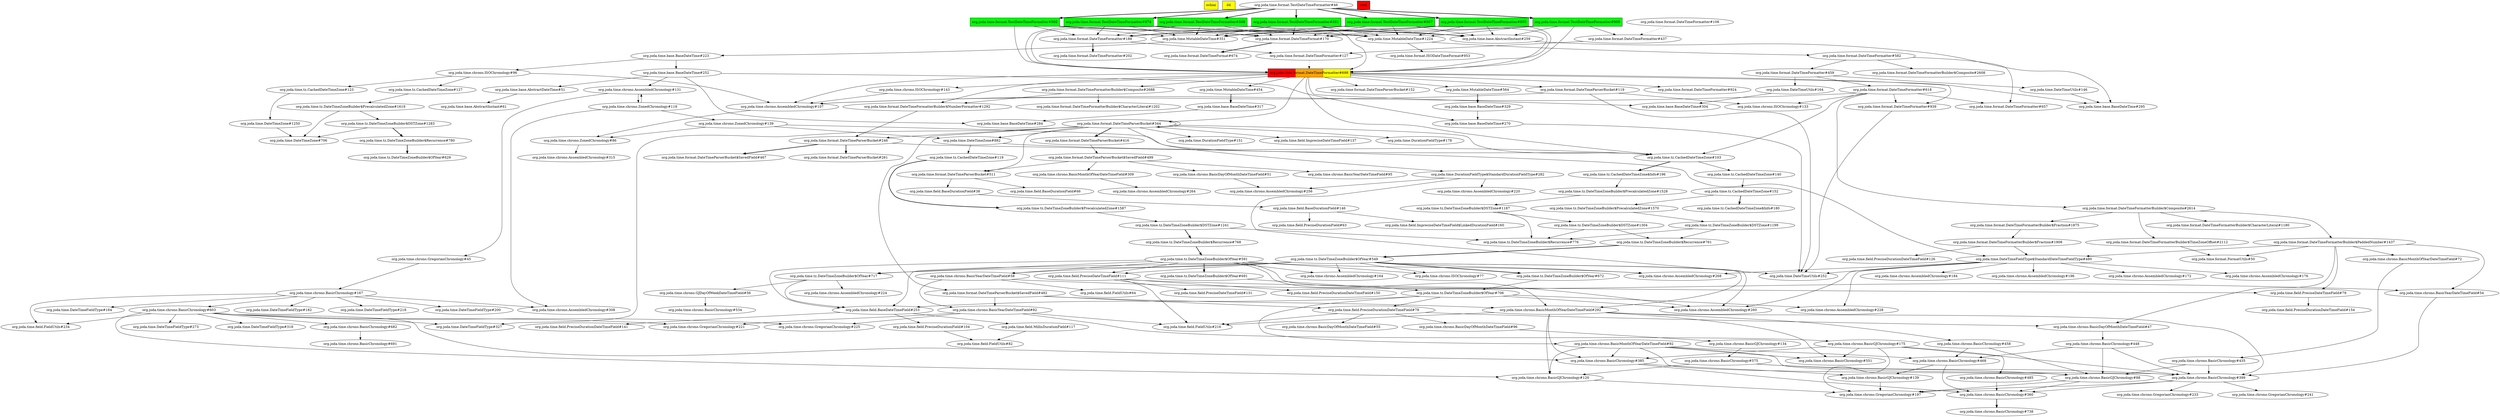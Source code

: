 digraph enhanced {
	"ochiai" [style=striped shape=box fillcolor="yellow"];
	"d4" [style=striped shape=box fillcolor="yellow"];
	"org.joda.time.format.TestDateTimeFormatter#888" [style=striped shape=box fillcolor="green"];
	"org.joda.time.format.TestDateTimeFormatter#867" [style=striped shape=box fillcolor="green"];
	"org.joda.time.format.TestDateTimeFormatter#902" [style=striped shape=box fillcolor="green"];
	"real" [style=striped shape=box fillcolor="red"];
	"org.joda.time.format.TestDateTimeFormatter#881" [style=striped shape=box fillcolor="green"];
	"org.joda.time.format.TestDateTimeFormatter#909" [style=striped shape=box fillcolor="green"];
	"org.joda.time.format.TestDateTimeFormatter#895" [style=striped shape=box fillcolor="green"];
	"org.joda.time.format.DateTimeFormatter#698" [style=striped shape=box fillcolor="red:orange:yellow"];
	"org.joda.time.format.TestDateTimeFormatter#874" [style=striped shape=box fillcolor="green"];
	"org.joda.time.format.DateTimeFormatter#698" -> "org.joda.time.chrono.ISOChronology#143";
	"org.joda.time.tz.DateTimeZoneBuilder$OfYear#591" -> "org.joda.time.chrono.ISOChronology#77";
	"org.joda.time.tz.DateTimeZoneBuilder$OfYear#549" -> "org.joda.time.chrono.ISOChronology#77";
	"org.joda.time.chrono.GJDayOfWeekDateTimeField#56" -> "org.joda.time.chrono.BasicChronology#534";
	"org.joda.time.base.BaseDateTime#223" -> "org.joda.time.base.BaseDateTime#252";
	"org.joda.time.tz.DateTimeZoneBuilder$PrecalculatedZone#1619" -> "org.joda.time.tz.DateTimeZoneBuilder$DSTZone#1283";
	"org.joda.time.format.DateTimeFormatterBuilder$Composite#2688" -> "org.joda.time.format.DateTimeFormatterBuilder$NumberFormatter#1292";
	"org.joda.time.format.DateTimeFormatter#698" -> "org.joda.time.format.DateTimeFormatterBuilder$NumberFormatter#1292";
	"org.joda.time.chrono.AssembledChronology#131" -> "org.joda.time.chrono.GregorianChronology#45";
	"org.joda.time.tz.DateTimeZoneBuilder$OfYear#549" -> "org.joda.time.tz.DateTimeZoneBuilder$OfYear#672" [style=bold];
	"org.joda.time.format.TestDateTimeFormatter#888" -> "org.joda.time.MutableDateTime#351";
	"org.joda.time.format.TestDateTimeFormatter#867" -> "org.joda.time.MutableDateTime#351";
	"org.joda.time.format.TestDateTimeFormatter#902" -> "org.joda.time.MutableDateTime#351";
	"org.joda.time.format.TestDateTimeFormatter#881" -> "org.joda.time.MutableDateTime#351";
	"org.joda.time.format.TestDateTimeFormatter#909" -> "org.joda.time.MutableDateTime#351";
	"org.joda.time.format.TestDateTimeFormatter#895" -> "org.joda.time.MutableDateTime#351";
	"org.joda.time.format.TestDateTimeFormatter#874" -> "org.joda.time.MutableDateTime#351";
	"org.joda.time.tz.DateTimeZoneBuilder$OfYear#672" -> "org.joda.time.tz.DateTimeZoneBuilder$OfYear#706";
	"org.joda.time.tz.DateTimeZoneBuilder$OfYear#691" -> "org.joda.time.tz.DateTimeZoneBuilder$OfYear#706";
	"org.joda.time.format.DateTimeFormatterBuilder$Composite#2614" -> "org.joda.time.format.DateTimeFormatterBuilder$Fraction#1875";
	"org.joda.time.tz.DateTimeZoneBuilder$Recurrence#761" -> "org.joda.time.tz.DateTimeZoneBuilder$OfYear#549" [style=bold];
	"org.joda.time.base.BaseDateTime#252" -> "org.joda.time.base.AbstractDateTime#51";
	"org.joda.time.tz.DateTimeZoneBuilder$DSTZone#1283" -> "org.joda.time.tz.DateTimeZoneBuilder$Recurrence#780" [style=bold];
	"org.joda.time.field.PreciseDurationDateTimeField#78" -> "org.joda.time.field.FieldUtils#216";
	"org.joda.time.chrono.BasicMonthOfYearDateTimeField#292" -> "org.joda.time.field.FieldUtils#216";
	"org.joda.time.chrono.BasicYearDateTimeField#82" -> "org.joda.time.field.FieldUtils#216";
	"org.joda.time.field.PreciseDateTimeField#111" -> "org.joda.time.field.FieldUtils#216";
	"org.joda.time.DurationFieldType$StandardDurationFieldType#282" -> "org.joda.time.chrono.AssembledChronology#256";
	"org.joda.time.chrono.BasicDayOfMonthDateTimeField#51" -> "org.joda.time.chrono.AssembledChronology#256";
	"org.joda.time.chrono.BasicChronology#167" -> "org.joda.time.DateTimeFieldType#218";
	"org.joda.time.format.DateTimeFormatter#108" -> "org.joda.time.format.DateTimeFormatter#437" [style=dotted];
	"org.joda.time.format.TestDateTimeFormatter#909" -> "org.joda.time.format.DateTimeFormatter#437";
	"org.joda.time.field.BaseDateTimeField#253" -> "org.joda.time.field.PreciseDurationDateTimeField#141";
	"org.joda.time.chrono.ZonedChronology#119" -> "org.joda.time.chrono.AssembledChronology#131";
	"org.joda.time.base.BaseDateTime#252" -> "org.joda.time.chrono.AssembledChronology#131";
	"org.joda.time.chrono.ZonedChronology#139" -> "org.joda.time.DateTimeZone#882";
	"org.joda.time.format.DateTimeParserBucket#344" -> "org.joda.time.DateTimeZone#882";
	"org.joda.time.tz.DateTimeZoneBuilder$OfYear#706" -> "org.joda.time.field.PreciseDurationDateTimeField#78";
	"org.joda.time.format.DateTimeParserBucket$SavedField#482" -> "org.joda.time.field.PreciseDurationDateTimeField#78";
	"org.joda.time.format.DateTimeFormatterBuilder$Composite#2614" -> "org.joda.time.format.DateTimeFormatterBuilder$CharacterLiteral#1180";
	"org.joda.time.format.DateTimeParserBucket#344" -> "org.joda.time.DurationFieldType#178";
	"org.joda.time.chrono.BasicGJChronology#88" -> "org.joda.time.chrono.BasicChronology#360";
	"org.joda.time.chrono.BasicChronology#385" -> "org.joda.time.chrono.BasicChronology#360";
	"org.joda.time.chrono.BasicChronology#468" -> "org.joda.time.chrono.BasicChronology#360";
	"org.joda.time.chrono.BasicChronology#485" -> "org.joda.time.chrono.BasicChronology#360";
	"org.joda.time.chrono.BasicChronology#399" -> "org.joda.time.chrono.BasicChronology#360";
	"org.joda.time.chrono.BasicChronology#167" -> "org.joda.time.DateTimeFieldType#200";
	"org.joda.time.chrono.ZonedChronology#119" -> "org.joda.time.chrono.AssembledChronology#308";
	"org.joda.time.chrono.BasicChronology#167" -> "org.joda.time.chrono.AssembledChronology#308";
	"org.joda.time.chrono.ZonedChronology#139" -> "org.joda.time.chrono.ZonedChronology#86";
	"org.joda.time.chrono.AssembledChronology#107" -> "org.joda.time.chrono.ZonedChronology#86";
	"org.joda.time.chrono.AssembledChronology#131" -> "org.joda.time.chrono.ZonedChronology#119";
	"org.joda.time.chrono.ZonedChronology#139" -> "org.joda.time.tz.CachedDateTimeZone#103";
	"org.joda.time.format.DateTimeParserBucket#344" -> "org.joda.time.tz.CachedDateTimeZone#103";
	"org.joda.time.format.DateTimeFormatter#618" -> "org.joda.time.tz.CachedDateTimeZone#103";
	"org.joda.time.DateTimeZone#882" -> "org.joda.time.tz.CachedDateTimeZone#103";
	"org.joda.time.format.DateTimeFormatter#698" -> "org.joda.time.tz.CachedDateTimeZone#103";
	"org.joda.time.chrono.BasicChronology#603" -> "org.joda.time.DateTimeFieldType#327";
	"org.joda.time.format.DateTimeParserBucket#344" -> "org.joda.time.DateTimeFieldType#327";
	"org.joda.time.field.PreciseDurationDateTimeField#78" -> "org.joda.time.chrono.BasicDayOfMonthDateTimeField#55";
	"org.joda.time.base.AbstractDateTime#51" -> "org.joda.time.base.AbstractInstant#61";
	"org.joda.time.chrono.BasicGJChronology#175" -> "org.joda.time.chrono.BasicChronology#485";
	"org.joda.time.chrono.BasicChronology#167" -> "org.joda.time.DateTimeFieldType#164";
	"org.joda.time.tz.DateTimeZoneBuilder$OfYear#591" -> "org.joda.time.tz.DateTimeZoneBuilder$OfYear#717";
	"org.joda.time.tz.DateTimeZoneBuilder$OfYear#549" -> "org.joda.time.tz.DateTimeZoneBuilder$OfYear#717";
	"org.joda.time.format.DateTimeFormatterBuilder$PaddedNumber#1437" -> "org.joda.time.DateTimeFieldType$StandardDateTimeFieldType#480";
	"org.joda.time.format.DateTimeFormatterBuilder$Fraction#1908" -> "org.joda.time.DateTimeFieldType$StandardDateTimeFieldType#480";
	"org.joda.time.format.DateTimeParserBucket#246" -> "org.joda.time.DateTimeFieldType$StandardDateTimeFieldType#480";
	"org.joda.time.field.PreciseDateTimeField#111" -> "org.joda.time.field.PreciseDateTimeField#131";
	"org.joda.time.DateTimeFieldType$StandardDateTimeFieldType#480" -> "org.joda.time.chrono.AssembledChronology#260";
	"org.joda.time.tz.DateTimeZoneBuilder$OfYear#706" -> "org.joda.time.chrono.AssembledChronology#260";
	"org.joda.time.tz.DateTimeZoneBuilder$OfYear#591" -> "org.joda.time.chrono.AssembledChronology#260";
	"org.joda.time.tz.DateTimeZoneBuilder$OfYear#549" -> "org.joda.time.chrono.AssembledChronology#260";
	"org.joda.time.tz.CachedDateTimeZone#103" -> "org.joda.time.tz.CachedDateTimeZone$Info#196" [style=bold];
	"org.joda.time.format.DateTimeParserBucket$SavedField#482" -> "org.joda.time.chrono.BasicYearDateTimeField#82";
	"org.joda.time.chrono.BasicYearDateTimeField#58" -> "org.joda.time.chrono.BasicYearDateTimeField#82";
	"org.joda.time.DateTimeFieldType$StandardDateTimeFieldType#480" -> "org.joda.time.chrono.AssembledChronology#268";
	"org.joda.time.tz.DateTimeZoneBuilder$OfYear#591" -> "org.joda.time.chrono.AssembledChronology#268";
	"org.joda.time.tz.DateTimeZoneBuilder$OfYear#549" -> "org.joda.time.chrono.AssembledChronology#268";
	"org.joda.time.format.DateTimeParserBucket$SavedField#499" -> "org.joda.time.chrono.BasicDayOfMonthDateTimeField#51";
	"org.joda.time.chrono.BasicMonthOfYearDateTimeField#309" -> "org.joda.time.chrono.AssembledChronology#264";
	"org.joda.time.tz.DateTimeZoneBuilder$DSTZone#1241" -> "org.joda.time.tz.DateTimeZoneBuilder$Recurrence#776";
	"org.joda.time.tz.DateTimeZoneBuilder$DSTZone#1199" -> "org.joda.time.tz.DateTimeZoneBuilder$Recurrence#776";
	"org.joda.time.tz.DateTimeZoneBuilder$DSTZone#1187" -> "org.joda.time.tz.DateTimeZoneBuilder$Recurrence#776";
	"org.joda.time.tz.DateTimeZoneBuilder$DSTZone#1304" -> "org.joda.time.tz.DateTimeZoneBuilder$Recurrence#776";
	"org.joda.time.format.DateTimeFormatter#188" -> "org.joda.time.format.DateTimeFormatter#202" [style=bold];
	"org.joda.time.MutableDateTime#1224" -> "org.joda.time.format.ISODateTimeFormat#953";
	"org.joda.time.tz.CachedDateTimeZone#127" -> "org.joda.time.tz.DateTimeZoneBuilder$PrecalculatedZone#1619";
	"org.joda.time.field.PreciseDurationDateTimeField#78" -> "org.joda.time.chrono.BasicDayOfMonthDateTimeField#47";
	"org.joda.time.format.DateTimeFormatterBuilder$PaddedNumber#1437" -> "org.joda.time.chrono.BasicDayOfMonthDateTimeField#47";
	"org.joda.time.chrono.BasicYearDateTimeField#82" -> "org.joda.time.chrono.BasicGJChronology#175";
	"org.joda.time.format.DateTimeFormatterBuilder$Fraction#1908" -> "org.joda.time.field.PreciseDurationDateTimeField#126";
	"org.joda.time.format.DateTimeFormatter#459" -> "org.joda.time.format.DateTimeFormatter#618";
	"org.joda.time.chrono.BasicMonthOfYearDateTimeField#72" -> "org.joda.time.chrono.BasicChronology#435";
	"org.joda.time.DateTimeZone#882" -> "org.joda.time.tz.CachedDateTimeZone#119";
	"org.joda.time.chrono.BasicMonthOfYearDateTimeField#292" -> "org.joda.time.chrono.BasicChronology#551";
	"org.joda.time.chrono.BasicGJChronology#175" -> "org.joda.time.chrono.BasicChronology#551";
	"org.joda.time.chrono.BasicMonthOfYearDateTimeField#92" -> "org.joda.time.chrono.BasicChronology#551";
	"org.joda.time.format.DateTimeFormatter#698" -> "org.joda.time.format.DateTimeParserBucket#152";
	"org.joda.time.chrono.BasicMonthOfYearDateTimeField#292" -> "org.joda.time.chrono.BasicChronology#399";
	"org.joda.time.chrono.BasicGJChronology#175" -> "org.joda.time.chrono.BasicChronology#399";
	"org.joda.time.chrono.BasicMonthOfYearDateTimeField#92" -> "org.joda.time.chrono.BasicChronology#399";
	"org.joda.time.chrono.BasicYearDateTimeField#54" -> "org.joda.time.chrono.BasicChronology#399";
	"org.joda.time.chrono.BasicChronology#435" -> "org.joda.time.chrono.BasicChronology#399";
	"org.joda.time.chrono.BasicChronology#448" -> "org.joda.time.chrono.BasicChronology#399";
	"org.joda.time.chrono.BasicChronology#575" -> "org.joda.time.chrono.BasicChronology#399";
	"org.joda.time.tz.CachedDateTimeZone#152" -> "org.joda.time.tz.DateTimeZoneBuilder$PrecalculatedZone#1570";
	"org.joda.time.format.TestDateTimeFormatter#46" -> "org.joda.time.format.TestDateTimeFormatter#867" [style=bold];
	"org.joda.time.chrono.BasicChronology#603" -> "org.joda.time.field.FieldUtils#234";
	"org.joda.time.chrono.BasicChronology#167" -> "org.joda.time.field.FieldUtils#234";
	"org.joda.time.format.DateTimeParserBucket$SavedField#499" -> "org.joda.time.chrono.BasicYearDateTimeField#95";
	"org.joda.time.format.TestDateTimeFormatter#46" -> "org.joda.time.format.TestDateTimeFormatter#902" [style=bold];
	"org.joda.time.format.DateTimeParserBucket#511" -> "org.joda.time.field.BaseDurationField#66";
	"org.joda.time.format.DateTimeParserBucket#246" -> "org.joda.time.format.DateTimeParserBucket$SavedField#467" [style=bold];
	"org.joda.time.format.DateTimeFormatter#582" -> "org.joda.time.format.DateTimeFormatter#459";
	"org.joda.time.base.BaseDateTime#223" -> "org.joda.time.chrono.ISOChronology#96";
	"org.joda.time.tz.DateTimeZoneBuilder$DSTZone#1187" -> "org.joda.time.tz.DateTimeZoneBuilder$DSTZone#1304";
	"org.joda.time.format.DateTimeFormatterBuilder$PaddedNumber#1437" -> "org.joda.time.field.PreciseDateTimeField#79";
	"org.joda.time.field.PreciseDateTimeField#111" -> "org.joda.time.field.PreciseDateTimeField#79";
	"org.joda.time.DateTimeFieldType$StandardDateTimeFieldType#480" -> "org.joda.time.chrono.AssembledChronology#196";
	"org.joda.time.format.TestDateTimeFormatter#888" -> "org.joda.time.format.DateTimeFormatter#698";
	"org.joda.time.format.TestDateTimeFormatter#867" -> "org.joda.time.format.DateTimeFormatter#698";
	"org.joda.time.format.TestDateTimeFormatter#902" -> "org.joda.time.format.DateTimeFormatter#698";
	"org.joda.time.format.TestDateTimeFormatter#881" -> "org.joda.time.format.DateTimeFormatter#698";
	"org.joda.time.format.DateTimeFormatter#127" -> "org.joda.time.format.DateTimeFormatter#698" [style=dotted];
	"org.joda.time.format.TestDateTimeFormatter#909" -> "org.joda.time.format.DateTimeFormatter#698";
	"org.joda.time.format.TestDateTimeFormatter#895" -> "org.joda.time.format.DateTimeFormatter#698";
	"org.joda.time.format.TestDateTimeFormatter#874" -> "org.joda.time.format.DateTimeFormatter#698";
	"org.joda.time.chrono.ISOChronology#96" -> "org.joda.time.tz.CachedDateTimeZone#123";
	"org.joda.time.format.DateTimeFormatter#618" -> "org.joda.time.chrono.ISOChronology#133";
	"org.joda.time.format.DateTimeParserBucket#119" -> "org.joda.time.chrono.ISOChronology#133";
	"org.joda.time.format.DateTimeFormatter#582" -> "org.joda.time.format.DateTimeFormatterBuilder$Composite#2608";
	"org.joda.time.chrono.BasicMonthOfYearDateTimeField#292" -> "org.joda.time.chrono.BasicChronology#385";
	"org.joda.time.chrono.BasicChronology#603" -> "org.joda.time.chrono.BasicChronology#385";
	"org.joda.time.chrono.BasicGJChronology#175" -> "org.joda.time.chrono.BasicChronology#385";
	"org.joda.time.chrono.BasicMonthOfYearDateTimeField#92" -> "org.joda.time.chrono.BasicChronology#385";
	"org.joda.time.chrono.ISOChronology#96" -> "org.joda.time.tz.CachedDateTimeZone#127";
	"org.joda.time.format.TestDateTimeFormatter#888" -> "org.joda.time.MutableDateTime#1224";
	"org.joda.time.format.TestDateTimeFormatter#867" -> "org.joda.time.MutableDateTime#1224";
	"org.joda.time.format.TestDateTimeFormatter#902" -> "org.joda.time.MutableDateTime#1224";
	"org.joda.time.format.TestDateTimeFormatter#881" -> "org.joda.time.MutableDateTime#1224";
	"org.joda.time.format.TestDateTimeFormatter#909" -> "org.joda.time.MutableDateTime#1224";
	"org.joda.time.format.TestDateTimeFormatter#895" -> "org.joda.time.MutableDateTime#1224";
	"org.joda.time.format.TestDateTimeFormatter#874" -> "org.joda.time.MutableDateTime#1224";
	"org.joda.time.MutableDateTime#351" -> "org.joda.time.base.BaseDateTime#223";
	"org.joda.time.format.DateTimeFormat#170" -> "org.joda.time.format.DateTimeFormat#674" [style=bold];
	"org.joda.time.format.DateTimeFormatter#698" -> "org.joda.time.format.DateTimeFormatterBuilder$Composite#2688";
	"org.joda.time.tz.DateTimeZoneBuilder$PrecalculatedZone#1619" -> "org.joda.time.DateTimeZone#706";
	"org.joda.time.DateTimeZone#1250" -> "org.joda.time.DateTimeZone#706";
	"org.joda.time.tz.DateTimeZoneBuilder$DSTZone#1283" -> "org.joda.time.DateTimeZone#706";
	"org.joda.time.chrono.BasicChronology#167" -> "org.joda.time.DateTimeFieldType#182";
	"org.joda.time.format.DateTimeParserBucket#246" -> "org.joda.time.format.DateTimeParserBucket#261" [style=bold];
	"org.joda.time.format.TestDateTimeFormatter#888" -> "org.joda.time.format.DateTimeFormatter#188";
	"org.joda.time.format.TestDateTimeFormatter#867" -> "org.joda.time.format.DateTimeFormatter#188";
	"org.joda.time.format.TestDateTimeFormatter#902" -> "org.joda.time.format.DateTimeFormatter#188";
	"org.joda.time.format.TestDateTimeFormatter#881" -> "org.joda.time.format.DateTimeFormatter#188";
	"org.joda.time.format.TestDateTimeFormatter#895" -> "org.joda.time.format.DateTimeFormatter#188";
	"org.joda.time.format.TestDateTimeFormatter#874" -> "org.joda.time.format.DateTimeFormatter#188";
	"org.joda.time.MutableDateTime#1224" -> "org.joda.time.format.DateTimeFormatter#582";
	"org.joda.time.field.BaseDateTimeField#253" -> "org.joda.time.field.MillisDurationField#117";
	"org.joda.time.format.DateTimeFormatterBuilder$PaddedNumber#1437" -> "org.joda.time.chrono.BasicMonthOfYearDateTimeField#72";
	"org.joda.time.format.DateTimeParserBucket#344" -> "org.joda.time.DurationFieldType#151";
	"org.joda.time.format.DateTimeParserBucket#344" -> "org.joda.time.DurationFieldType$StandardDurationFieldType#282";
	"org.joda.time.tz.DateTimeZoneBuilder$Recurrence#768" -> "org.joda.time.tz.DateTimeZoneBuilder$OfYear#591" [style=bold];
	"org.joda.time.chrono.BasicChronology#399" -> "org.joda.time.chrono.GregorianChronology#233";
	"org.joda.time.format.TestDateTimeFormatter#888" -> "org.joda.time.base.AbstractInstant#259";
	"org.joda.time.format.TestDateTimeFormatter#867" -> "org.joda.time.base.AbstractInstant#259";
	"org.joda.time.format.TestDateTimeFormatter#902" -> "org.joda.time.base.AbstractInstant#259";
	"org.joda.time.format.TestDateTimeFormatter#881" -> "org.joda.time.base.AbstractInstant#259";
	"org.joda.time.format.TestDateTimeFormatter#909" -> "org.joda.time.base.AbstractInstant#259";
	"org.joda.time.format.TestDateTimeFormatter#895" -> "org.joda.time.base.AbstractInstant#259";
	"org.joda.time.format.TestDateTimeFormatter#874" -> "org.joda.time.base.AbstractInstant#259";
	"org.joda.time.chrono.BasicChronology#682" -> "org.joda.time.chrono.BasicChronology#691";
	"org.joda.time.tz.DateTimeZoneBuilder$PrecalculatedZone#1587" -> "org.joda.time.tz.DateTimeZoneBuilder$DSTZone#1241";
	"org.joda.time.format.DateTimeFormatter#618" -> "org.joda.time.format.DateTimeFormatterBuilder$Composite#2614";
	"org.joda.time.chrono.BasicMonthOfYearDateTimeField#292" -> "org.joda.time.chrono.BasicChronology#458";
	"org.joda.time.base.AbstractInstant#259" -> "org.joda.time.base.BaseDateTime#295";
	"org.joda.time.DateTimeUtils#146" -> "org.joda.time.base.BaseDateTime#295";
	"org.joda.time.format.DateTimeFormatter#698" -> "org.joda.time.base.BaseDateTime#295";
	"org.joda.time.chrono.BasicGJChronology#134" -> "org.joda.time.chrono.BasicChronology#575";
	"org.joda.time.tz.DateTimeZoneBuilder$Recurrence#780" -> "org.joda.time.tz.DateTimeZoneBuilder$OfYear#629" [style=bold];
	"org.joda.time.DateTimeFieldType$StandardDateTimeFieldType#480" -> "org.joda.time.chrono.AssembledChronology#172";
	"org.joda.time.field.BaseDurationField#146" -> "org.joda.time.field.ImpreciseDateTimeField$LinkedDurationField#160";
	"org.joda.time.format.TestDateTimeFormatter#46" -> "org.joda.time.format.TestDateTimeFormatter#888" [style=bold];
	"org.joda.time.format.DateTimeParserBucket#344" -> "org.joda.time.format.DateTimeParserBucket$SavedField#482";
	"org.joda.time.chrono.BasicChronology#360" -> "org.joda.time.chrono.BasicChronology#738" [style=bold];
	"org.joda.time.tz.CachedDateTimeZone#123" -> "org.joda.time.DateTimeZone#1250";
	"org.joda.time.format.DateTimeParserBucket#344" -> "org.joda.time.format.DateTimeParserBucket#416" [style=bold];
	"org.joda.time.format.TestDateTimeFormatter#46" -> "org.joda.time.format.TestDateTimeFormatter#881" [style=bold];
	"org.joda.time.format.DateTimeFormatterBuilder$Composite#2614" -> "org.joda.time.format.DateTimeFormatterBuilder$TimeZoneOffset#2112";
	"org.joda.time.DateTimeFieldType$StandardDateTimeFieldType#480" -> "org.joda.time.chrono.AssembledChronology#176";
	"org.joda.time.tz.CachedDateTimeZone#103" -> "org.joda.time.tz.CachedDateTimeZone#140";
	"org.joda.time.MutableDateTime#564" -> "org.joda.time.base.BaseDateTime#329" [style=bold];
	"org.joda.time.chrono.BasicChronology#399" -> "org.joda.time.chrono.GregorianChronology#241";
	"org.joda.time.chrono.BasicMonthOfYearDateTimeField#92" -> "org.joda.time.chrono.BasicGJChronology#88";
	"org.joda.time.chrono.BasicChronology#435" -> "org.joda.time.chrono.BasicGJChronology#88";
	"org.joda.time.chrono.BasicChronology#458" -> "org.joda.time.chrono.BasicGJChronology#88";
	"org.joda.time.chrono.BasicChronology#448" -> "org.joda.time.chrono.BasicGJChronology#88";
	"org.joda.time.chrono.BasicChronology#575" -> "org.joda.time.chrono.BasicGJChronology#88";
	"org.joda.time.tz.DateTimeZoneBuilder$OfYear#591" -> "org.joda.time.chrono.BasicMonthOfYearDateTimeField#292";
	"org.joda.time.format.DateTimeParserBucket$SavedField#482" -> "org.joda.time.chrono.BasicMonthOfYearDateTimeField#292";
	"org.joda.time.tz.DateTimeZoneBuilder$OfYear#549" -> "org.joda.time.chrono.BasicMonthOfYearDateTimeField#292";
	"org.joda.time.chrono.BasicChronology#603" -> "org.joda.time.chrono.GregorianChronology#221";
	"org.joda.time.chrono.BasicYearDateTimeField#82" -> "org.joda.time.chrono.GregorianChronology#221";
	"org.joda.time.format.TestDateTimeFormatter#888" -> "org.joda.time.format.DateTimeFormat#170";
	"org.joda.time.format.TestDateTimeFormatter#867" -> "org.joda.time.format.DateTimeFormat#170";
	"org.joda.time.format.TestDateTimeFormatter#902" -> "org.joda.time.format.DateTimeFormat#170";
	"org.joda.time.format.TestDateTimeFormatter#881" -> "org.joda.time.format.DateTimeFormat#170";
	"org.joda.time.format.TestDateTimeFormatter#909" -> "org.joda.time.format.DateTimeFormat#170";
	"org.joda.time.format.TestDateTimeFormatter#895" -> "org.joda.time.format.DateTimeFormat#170";
	"org.joda.time.format.TestDateTimeFormatter#874" -> "org.joda.time.format.DateTimeFormat#170";
	"org.joda.time.chrono.BasicChronology#603" -> "org.joda.time.chrono.BasicChronology#682";
	"org.joda.time.field.PreciseDurationDateTimeField#78" -> "org.joda.time.chrono.BasicDayOfMonthDateTimeField#96";
	"org.joda.time.tz.DateTimeZoneBuilder$OfYear#706" -> "org.joda.time.chrono.BasicMonthOfYearDateTimeField#92";
	"org.joda.time.DateTimeFieldType$StandardDateTimeFieldType#480" -> "org.joda.time.chrono.AssembledChronology#228";
	"org.joda.time.tz.DateTimeZoneBuilder$OfYear#706" -> "org.joda.time.chrono.AssembledChronology#228";
	"org.joda.time.chrono.BasicMonthOfYearDateTimeField#292" -> "org.joda.time.chrono.BasicGJChronology#120";
	"org.joda.time.chrono.BasicChronology#603" -> "org.joda.time.chrono.BasicGJChronology#120";
	"org.joda.time.chrono.BasicMonthOfYearDateTimeField#92" -> "org.joda.time.chrono.BasicGJChronology#120";
	"org.joda.time.chrono.BasicChronology#575" -> "org.joda.time.chrono.BasicGJChronology#120";
	"org.joda.time.chrono.BasicChronology#603" -> "org.joda.time.chrono.GregorianChronology#225";
	"org.joda.time.chrono.BasicYearDateTimeField#82" -> "org.joda.time.chrono.GregorianChronology#225";
	"org.joda.time.chrono.ISOChronology#143" -> "org.joda.time.chrono.AssembledChronology#107";
	"org.joda.time.format.DateTimeFormatter#618" -> "org.joda.time.chrono.AssembledChronology#107";
	"org.joda.time.format.DateTimeParserBucket#119" -> "org.joda.time.chrono.AssembledChronology#107";
	"org.joda.time.chrono.ISOChronology#96" -> "org.joda.time.chrono.AssembledChronology#107";
	"org.joda.time.format.DateTimeFormatter#698" -> "org.joda.time.chrono.AssembledChronology#107";
	"org.joda.time.tz.DateTimeZoneBuilder$PrecalculatedZone#1570" -> "org.joda.time.tz.DateTimeZoneBuilder$DSTZone#1199";
	"org.joda.time.format.DateTimeFormatter#459" -> "org.joda.time.DateTimeUtils#164";
	"org.joda.time.format.DateTimeParserBucket#344" -> "org.joda.time.format.DateTimeParserBucket#246";
	"org.joda.time.format.DateTimeFormatterBuilder$NumberFormatter#1292" -> "org.joda.time.format.DateTimeParserBucket#246";
	"org.joda.time.base.BaseDateTime#252" -> "org.joda.time.base.BaseDateTime#284";
	"org.joda.time.base.BaseDateTime#317" -> "org.joda.time.base.BaseDateTime#284";
	"org.joda.time.chrono.BasicDayOfMonthDateTimeField#47" -> "org.joda.time.chrono.BasicChronology#448";
	"org.joda.time.format.TestDateTimeFormatter#46" -> "org.joda.time.format.TestDateTimeFormatter#909" [style=bold];
	"org.joda.time.chrono.GregorianChronology#45" -> "org.joda.time.chrono.BasicChronology#167";
	"org.joda.time.tz.CachedDateTimeZone#119" -> "org.joda.time.tz.DateTimeZoneBuilder$PrecalculatedZone#1587" [style=bold];
	"org.joda.time.format.DateTimeFormatter#698" -> "org.joda.time.MutableDateTime#564";
	"org.joda.time.format.DateTimeFormatterBuilder$PaddedNumber#1437" -> "org.joda.time.format.FormatUtils#50";
	"org.joda.time.format.DateTimeFormatterBuilder$TimeZoneOffset#2112" -> "org.joda.time.format.FormatUtils#50";
	"org.joda.time.format.DateTimeParserBucket#344" -> "org.joda.time.field.ImpreciseDateTimeField#137";
	"org.joda.time.chrono.BasicChronology#167" -> "org.joda.time.chrono.BasicChronology#603";
	"org.joda.time.field.PreciseDurationField#104" -> "org.joda.time.field.FieldUtils#82";
	"org.joda.time.field.MillisDurationField#117" -> "org.joda.time.field.FieldUtils#82";
	"org.joda.time.format.DateTimeParserBucket#416" -> "org.joda.time.format.DateTimeParserBucket$SavedField#499";
	"org.joda.time.tz.DateTimeZoneBuilder$OfYear#717" -> "org.joda.time.chrono.AssembledChronology#224";
	"org.joda.time.format.DateTimeFormatter#698" -> "org.joda.time.format.DateTimeFormatter#924";
	"org.joda.time.tz.CachedDateTimeZone#140" -> "org.joda.time.tz.CachedDateTimeZone#152";
	"org.joda.time.format.DateTimeFormatter#188" -> "org.joda.time.format.DateTimeFormatter#127";
	"org.joda.time.format.DateTimeFormatter#437" -> "org.joda.time.format.DateTimeFormatter#127";
	"org.joda.time.DurationFieldType$StandardDurationFieldType#282" -> "org.joda.time.chrono.AssembledChronology#220";
	"org.joda.time.DateTimeFieldType$StandardDateTimeFieldType#480" -> "org.joda.time.chrono.AssembledChronology#184";
	"org.joda.time.format.TestDateTimeFormatter#46" -> "org.joda.time.format.TestDateTimeFormatter#874" [style=bold];
	"org.joda.time.MutableDateTime#454" -> "org.joda.time.base.BaseDateTime#317" [style=bold];
	"org.joda.time.chrono.BasicGJChronology#88" -> "org.joda.time.chrono.GregorianChronology#197";
	"org.joda.time.chrono.BasicGJChronology#120" -> "org.joda.time.chrono.GregorianChronology#197";
	"org.joda.time.chrono.BasicGJChronology#175" -> "org.joda.time.chrono.GregorianChronology#197";
	"org.joda.time.chrono.BasicGJChronology#139" -> "org.joda.time.chrono.GregorianChronology#197";
	"org.joda.time.chrono.BasicChronology#399" -> "org.joda.time.chrono.GregorianChronology#197";
	"org.joda.time.chrono.BasicDayOfMonthDateTimeField#96" -> "org.joda.time.chrono.BasicGJChronology#134";
	"org.joda.time.format.DateTimeParserBucket#344" -> "org.joda.time.format.DateTimeParserBucket#511";
	"org.joda.time.format.DateTimeParserBucket$SavedField#499" -> "org.joda.time.format.DateTimeParserBucket#511";
	"org.joda.time.chrono.ZonedChronology#86" -> "org.joda.time.chrono.AssembledChronology#315";
	"org.joda.time.format.DateTimeFormatter#618" -> "org.joda.time.format.DateTimeFormatter#939";
	"org.joda.time.format.DateTimeFormatter#698" -> "org.joda.time.format.DateTimeFormatter#939";
	"org.joda.time.tz.DateTimeZoneBuilder$PrecalculatedZone#1528" -> "org.joda.time.tz.DateTimeZoneBuilder$DSTZone#1187";
	"org.joda.time.DateTimeFieldType$StandardDateTimeFieldType#480" -> "org.joda.time.DateTimeUtils#252";
	"org.joda.time.format.DateTimeFormatter#939" -> "org.joda.time.DateTimeUtils#252";
	"org.joda.time.format.DateTimeParserBucket#119" -> "org.joda.time.DateTimeUtils#252";
	"org.joda.time.DurationFieldType$StandardDurationFieldType#282" -> "org.joda.time.DateTimeUtils#252";
	"org.joda.time.base.BaseDateTime#270" -> "org.joda.time.DateTimeUtils#252";
	"org.joda.time.tz.DateTimeZoneBuilder$OfYear#706" -> "org.joda.time.field.BaseDateTimeField#253";
	"org.joda.time.tz.DateTimeZoneBuilder$OfYear#717" -> "org.joda.time.field.BaseDateTimeField#253";
	"org.joda.time.tz.DateTimeZoneBuilder$OfYear#591" -> "org.joda.time.field.BaseDateTimeField#253";
	"org.joda.time.tz.DateTimeZoneBuilder$OfYear#549" -> "org.joda.time.field.BaseDateTimeField#253";
	"org.joda.time.chrono.BasicChronology#603" -> "org.joda.time.DateTimeFieldType#273";
	"org.joda.time.base.BaseDateTime#252" -> "org.joda.time.base.BaseDateTime#270";
	"org.joda.time.base.BaseDateTime#329" -> "org.joda.time.base.BaseDateTime#270";
	"org.joda.time.tz.DateTimeZoneBuilder$OfYear#591" -> "org.joda.time.tz.DateTimeZoneBuilder$OfYear#691" [style=bold];
	"org.joda.time.format.DateTimeFormatter#698" -> "org.joda.time.MutableDateTime#454";
	"org.joda.time.format.DateTimeFormatterBuilder$Composite#2688" -> "org.joda.time.format.DateTimeFormatterBuilder$CharacterLiteral#1202";
	"org.joda.time.format.DateTimeFormatter#698" -> "org.joda.time.format.DateTimeParserBucket#119";
	"org.joda.time.chrono.BasicChronology#603" -> "org.joda.time.DateTimeFieldType#318";
	"org.joda.time.tz.DateTimeZoneBuilder$DSTZone#1199" -> "org.joda.time.tz.DateTimeZoneBuilder$Recurrence#761";
	"org.joda.time.tz.DateTimeZoneBuilder$DSTZone#1304" -> "org.joda.time.tz.DateTimeZoneBuilder$Recurrence#761";
	"org.joda.time.format.DateTimeFormatter#582" -> "org.joda.time.format.DateTimeFormatter#657";
	"org.joda.time.format.DateTimeFormatter#618" -> "org.joda.time.format.DateTimeFormatter#657";
	"org.joda.time.tz.CachedDateTimeZone#152" -> "org.joda.time.tz.CachedDateTimeZone$Info#180" [style=bold];
	"org.joda.time.tz.DateTimeZoneBuilder$DSTZone#1241" -> "org.joda.time.tz.DateTimeZoneBuilder$Recurrence#768" [style=bold];
	"org.joda.time.chrono.BasicChronology#385" -> "org.joda.time.chrono.BasicGJChronology#139";
	"org.joda.time.chrono.BasicChronology#468" -> "org.joda.time.chrono.BasicGJChronology#139";
	"org.joda.time.DateTimeUtils#164" -> "org.joda.time.base.BaseDateTime#304";
	"org.joda.time.format.DateTimeFormatter#698" -> "org.joda.time.base.BaseDateTime#304";
	"org.joda.time.field.PreciseDateTimeField#79" -> "org.joda.time.field.PreciseDurationDateTimeField#154";
	"org.joda.time.format.DateTimeFormatterBuilder$Composite#2614" -> "org.joda.time.format.DateTimeFormatterBuilder$PaddedNumber#1437";
	"org.joda.time.format.DateTimeFormatter#459" -> "org.joda.time.DateTimeUtils#146";
	"org.joda.time.chrono.ZonedChronology#119" -> "org.joda.time.chrono.ZonedChronology#139";
	"org.joda.time.format.DateTimeFormatterBuilder$Fraction#1875" -> "org.joda.time.format.DateTimeFormatterBuilder$Fraction#1908";
	"org.joda.time.tz.CachedDateTimeZone$Info#196" -> "org.joda.time.tz.DateTimeZoneBuilder$PrecalculatedZone#1528";
	"org.joda.time.format.DateTimeParserBucket#344" -> "org.joda.time.format.DateTimeParserBucket#344";
	"org.joda.time.format.DateTimeFormatter#698" -> "org.joda.time.format.DateTimeParserBucket#344";
	"org.joda.time.field.BaseDurationField#38" -> "org.joda.time.field.BaseDurationField#146";
	"org.joda.time.tz.DateTimeZoneBuilder$OfYear#717" -> "org.joda.time.chrono.GJDayOfWeekDateTimeField#56";
	"org.joda.time.format.DateTimeFormatterBuilder$PaddedNumber#1437" -> "org.joda.time.chrono.BasicYearDateTimeField#54";
	"org.joda.time.chrono.BasicYearDateTimeField#58" -> "org.joda.time.chrono.BasicYearDateTimeField#54";
	"org.joda.time.chrono.BasicMonthOfYearDateTimeField#92" -> "org.joda.time.chrono.BasicChronology#468";
	"org.joda.time.chrono.BasicChronology#458" -> "org.joda.time.chrono.BasicChronology#468";
	"org.joda.time.chrono.BasicChronology#448" -> "org.joda.time.chrono.BasicChronology#468";
	"org.joda.time.tz.DateTimeZoneBuilder$OfYear#591" -> "org.joda.time.chrono.BasicYearDateTimeField#58";
	"org.joda.time.tz.DateTimeZoneBuilder$OfYear#549" -> "org.joda.time.chrono.BasicYearDateTimeField#58";
	"org.joda.time.format.DateTimeParserBucket$SavedField#499" -> "org.joda.time.chrono.BasicMonthOfYearDateTimeField#309";
	"org.joda.time.tz.DateTimeZoneBuilder$OfYear#591" -> "org.joda.time.field.PreciseDateTimeField#111";
	"org.joda.time.tz.DateTimeZoneBuilder$OfYear#549" -> "org.joda.time.field.PreciseDateTimeField#111";
	"org.joda.time.field.BaseDateTimeField#253" -> "org.joda.time.field.PreciseDurationField#104";
	"org.joda.time.chrono.BasicYearDateTimeField#58" -> "org.joda.time.field.FieldUtils#64";
	"org.joda.time.tz.DateTimeZoneBuilder$OfYear#591" -> "org.joda.time.chrono.AssembledChronology#164";
	"org.joda.time.tz.DateTimeZoneBuilder$OfYear#549" -> "org.joda.time.chrono.AssembledChronology#164";
	"org.joda.time.field.PreciseDateTimeField#111" -> "org.joda.time.field.PreciseDurationDateTimeField#150";
	"org.joda.time.format.TestDateTimeFormatter#46" -> "org.joda.time.format.TestDateTimeFormatter#895" [style=bold];
	"org.joda.time.format.DateTimeParserBucket#511" -> "org.joda.time.field.BaseDurationField#38";
	"org.joda.time.field.BaseDurationField#146" -> "org.joda.time.field.PreciseDurationField#63";
}
